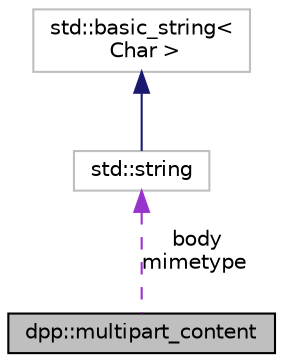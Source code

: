 digraph "dpp::multipart_content"
{
 // INTERACTIVE_SVG=YES
 // LATEX_PDF_SIZE
  bgcolor="transparent";
  edge [fontname="Helvetica",fontsize="10",labelfontname="Helvetica",labelfontsize="10"];
  node [fontname="Helvetica",fontsize="10",shape=record];
  Node1 [label="dpp::multipart_content",height=0.2,width=0.4,color="black", fillcolor="grey75", style="filled", fontcolor="black",tooltip="Represents a multipart mime body and the correct top-level mime type If a non-multipart request is pa..."];
  Node2 -> Node1 [dir="back",color="darkorchid3",fontsize="10",style="dashed",label=" body\nmimetype" ,fontname="Helvetica"];
  Node2 [label="std::string",height=0.2,width=0.4,color="grey75",tooltip=" "];
  Node3 -> Node2 [dir="back",color="midnightblue",fontsize="10",style="solid",fontname="Helvetica"];
  Node3 [label="std::basic_string\<\l Char \>",height=0.2,width=0.4,color="grey75",tooltip=" "];
}
